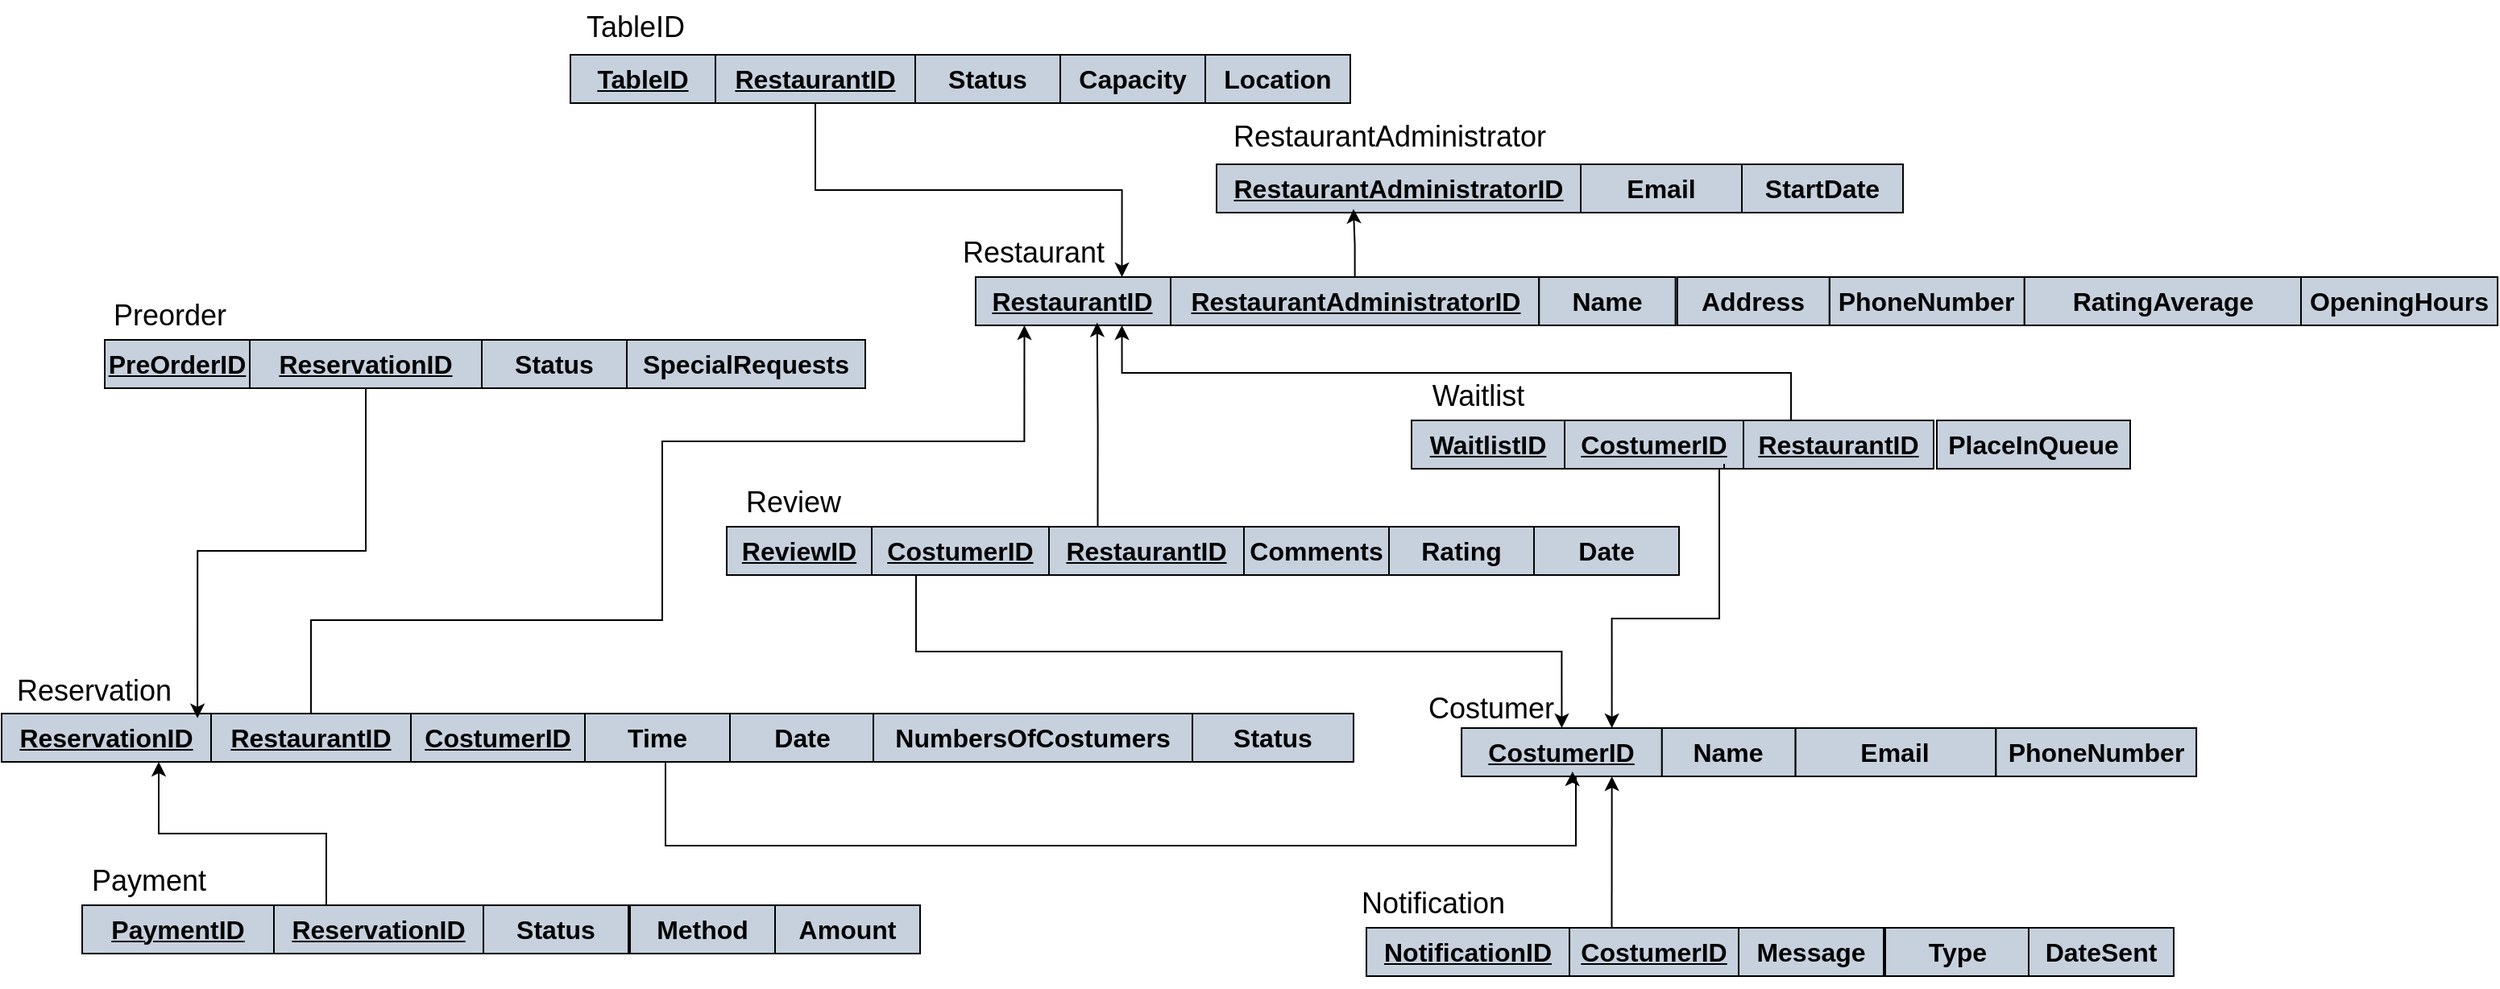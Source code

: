 <mxfile version="24.9.3">
  <diagram name="Page-1" id="Ryj9yUZ8EQG5fLTxCSdR">
    <mxGraphModel dx="2524" dy="738" grid="0" gridSize="10" guides="1" tooltips="1" connect="1" arrows="1" fold="1" page="1" pageScale="1" pageWidth="850" pageHeight="1100" math="0" shadow="0">
      <root>
        <mxCell id="0" />
        <mxCell id="1" parent="0" />
        <mxCell id="xWfjn0e1hHcwTTaFBlyH-46" value="" style="group" parent="1" vertex="1" connectable="0">
          <mxGeometry x="-463" y="80" width="479" height="60" as="geometry" />
        </mxCell>
        <mxCell id="xWfjn0e1hHcwTTaFBlyH-38" value="" style="group" parent="xWfjn0e1hHcwTTaFBlyH-46" vertex="1" connectable="0">
          <mxGeometry x="-5" y="-3" width="360" height="60" as="geometry" />
        </mxCell>
        <mxCell id="xWfjn0e1hHcwTTaFBlyH-40" value="&lt;u&gt;&lt;b&gt;&lt;font style=&quot;font-size: 16px;&quot;&gt;TableID&lt;/font&gt;&lt;/b&gt;&lt;/u&gt;" style="rounded=0;whiteSpace=wrap;html=1;fillColor=#C6D1DD;" parent="xWfjn0e1hHcwTTaFBlyH-38" vertex="1">
          <mxGeometry y="30" width="90" height="30" as="geometry" />
        </mxCell>
        <mxCell id="xWfjn0e1hHcwTTaFBlyH-41" value="&lt;u&gt;&lt;b&gt;&lt;font style=&quot;font-size: 16px;&quot;&gt;RestaurantID&lt;/font&gt;&lt;/b&gt;&lt;/u&gt;" style="rounded=0;whiteSpace=wrap;html=1;fillColor=#C6D1DD;" parent="xWfjn0e1hHcwTTaFBlyH-38" vertex="1">
          <mxGeometry x="90" y="30" width="124" height="30" as="geometry" />
        </mxCell>
        <mxCell id="xWfjn0e1hHcwTTaFBlyH-42" value="&lt;b&gt;&lt;font style=&quot;font-size: 16px;&quot;&gt;Status&lt;/font&gt;&lt;/b&gt;" style="rounded=0;whiteSpace=wrap;html=1;fillColor=#C6D1DD;" parent="xWfjn0e1hHcwTTaFBlyH-38" vertex="1">
          <mxGeometry x="214" y="30" width="90" height="30" as="geometry" />
        </mxCell>
        <mxCell id="xWfjn0e1hHcwTTaFBlyH-44" value="&lt;b&gt;&lt;font style=&quot;font-size: 16px;&quot;&gt;Capacity&lt;/font&gt;&lt;/b&gt;" style="rounded=0;whiteSpace=wrap;html=1;fillColor=#C6D1DD;" parent="xWfjn0e1hHcwTTaFBlyH-38" vertex="1">
          <mxGeometry x="304" y="30" width="90" height="30" as="geometry" />
        </mxCell>
        <mxCell id="xWfjn0e1hHcwTTaFBlyH-39" value="&lt;font style=&quot;font-size: 18px;&quot;&gt;TableID&lt;/font&gt;" style="text;html=1;align=center;verticalAlign=middle;resizable=0;points=[];autosize=1;strokeColor=none;fillColor=none;" parent="xWfjn0e1hHcwTTaFBlyH-38" vertex="1">
          <mxGeometry y="-4" width="79" height="34" as="geometry" />
        </mxCell>
        <mxCell id="xWfjn0e1hHcwTTaFBlyH-45" value="&lt;b&gt;&lt;font style=&quot;font-size: 16px;&quot;&gt;Location&lt;/font&gt;&lt;/b&gt;" style="rounded=0;whiteSpace=wrap;html=1;fillColor=#C6D1DD;" parent="xWfjn0e1hHcwTTaFBlyH-46" vertex="1">
          <mxGeometry x="389" y="27" width="90" height="30" as="geometry" />
        </mxCell>
        <mxCell id="AlLR8Mi9veF4PQIQg-oo-29" value="" style="group" parent="1" vertex="1" connectable="0">
          <mxGeometry x="-371" y="370" width="591" height="60" as="geometry" />
        </mxCell>
        <mxCell id="AlLR8Mi9veF4PQIQg-oo-13" value="" style="group" parent="AlLR8Mi9veF4PQIQg-oo-29" vertex="1" connectable="0">
          <mxGeometry width="450" height="60" as="geometry" />
        </mxCell>
        <mxCell id="AlLR8Mi9veF4PQIQg-oo-14" value="" style="group" parent="AlLR8Mi9veF4PQIQg-oo-13" vertex="1" connectable="0">
          <mxGeometry width="360" height="60" as="geometry" />
        </mxCell>
        <mxCell id="AlLR8Mi9veF4PQIQg-oo-15" value="&lt;font style=&quot;font-size: 18px;&quot;&gt;Review&lt;/font&gt;" style="text;html=1;align=center;verticalAlign=middle;resizable=0;points=[];autosize=1;strokeColor=none;fillColor=none;" parent="AlLR8Mi9veF4PQIQg-oo-14" vertex="1">
          <mxGeometry x="2" y="-2" width="77" height="34" as="geometry" />
        </mxCell>
        <mxCell id="AlLR8Mi9veF4PQIQg-oo-16" value="&lt;u&gt;&lt;b&gt;&lt;font style=&quot;font-size: 16px;&quot;&gt;ReviewID&lt;/font&gt;&lt;/b&gt;&lt;/u&gt;" style="rounded=0;whiteSpace=wrap;html=1;fillColor=#C6D1DD;" parent="AlLR8Mi9veF4PQIQg-oo-14" vertex="1">
          <mxGeometry y="30" width="90" height="30" as="geometry" />
        </mxCell>
        <mxCell id="AlLR8Mi9veF4PQIQg-oo-17" value="&lt;u&gt;&lt;b&gt;&lt;font style=&quot;font-size: 16px;&quot;&gt;CostumerID&lt;/font&gt;&lt;/b&gt;&lt;/u&gt;" style="rounded=0;whiteSpace=wrap;html=1;fillColor=#C6D1DD;" parent="AlLR8Mi9veF4PQIQg-oo-14" vertex="1">
          <mxGeometry x="90" y="30" width="110" height="30" as="geometry" />
        </mxCell>
        <mxCell id="AlLR8Mi9veF4PQIQg-oo-18" value="&lt;u&gt;&lt;b&gt;&lt;font style=&quot;font-size: 16px;&quot;&gt;RestaurantID&lt;/font&gt;&lt;/b&gt;&lt;/u&gt;" style="rounded=0;whiteSpace=wrap;html=1;fillColor=#C6D1DD;" parent="AlLR8Mi9veF4PQIQg-oo-14" vertex="1">
          <mxGeometry x="200" y="30" width="121" height="30" as="geometry" />
        </mxCell>
        <mxCell id="AlLR8Mi9veF4PQIQg-oo-19" value="&lt;b&gt;&lt;font style=&quot;font-size: 16px;&quot;&gt;Comments&lt;/font&gt;&lt;/b&gt;" style="rounded=0;whiteSpace=wrap;html=1;fillColor=#C6D1DD;" parent="AlLR8Mi9veF4PQIQg-oo-13" vertex="1">
          <mxGeometry x="321" y="30" width="90" height="30" as="geometry" />
        </mxCell>
        <mxCell id="AlLR8Mi9veF4PQIQg-oo-20" value="&lt;b&gt;&lt;font style=&quot;font-size: 16px;&quot;&gt;Rating&lt;/font&gt;&lt;/b&gt;" style="rounded=0;whiteSpace=wrap;html=1;fillColor=#C6D1DD;" parent="AlLR8Mi9veF4PQIQg-oo-29" vertex="1">
          <mxGeometry x="411" y="30" width="90" height="30" as="geometry" />
        </mxCell>
        <mxCell id="AlLR8Mi9veF4PQIQg-oo-28" value="&lt;b&gt;&lt;font style=&quot;font-size: 16px;&quot;&gt;Date&lt;/font&gt;&lt;/b&gt;" style="rounded=0;whiteSpace=wrap;html=1;fillColor=#C6D1DD;" parent="AlLR8Mi9veF4PQIQg-oo-29" vertex="1">
          <mxGeometry x="501" y="30" width="90" height="30" as="geometry" />
        </mxCell>
        <mxCell id="bmBi3C2C3GRsxxOYo_EL-12" value="" style="group" parent="1" vertex="1" connectable="0">
          <mxGeometry x="-771" y="605" width="520" height="60" as="geometry" />
        </mxCell>
        <mxCell id="AlLR8Mi9veF4PQIQg-oo-2" value="" style="group" parent="bmBi3C2C3GRsxxOYo_EL-12" vertex="1" connectable="0">
          <mxGeometry width="360" height="60" as="geometry" />
        </mxCell>
        <mxCell id="AlLR8Mi9veF4PQIQg-oo-3" value="&lt;font style=&quot;font-size: 18px;&quot;&gt;Payment&lt;/font&gt;" style="text;html=1;align=center;verticalAlign=middle;resizable=0;points=[];autosize=1;strokeColor=none;fillColor=none;" parent="AlLR8Mi9veF4PQIQg-oo-2" vertex="1">
          <mxGeometry x="-4" y="-2" width="89" height="34" as="geometry" />
        </mxCell>
        <mxCell id="AlLR8Mi9veF4PQIQg-oo-4" value="&lt;u&gt;&lt;b&gt;&lt;font style=&quot;font-size: 16px;&quot;&gt;PaymentID&lt;/font&gt;&lt;/b&gt;&lt;/u&gt;" style="rounded=0;whiteSpace=wrap;html=1;fillColor=#C6D1DD;" parent="AlLR8Mi9veF4PQIQg-oo-2" vertex="1">
          <mxGeometry y="30" width="119" height="30" as="geometry" />
        </mxCell>
        <mxCell id="AlLR8Mi9veF4PQIQg-oo-5" value="&lt;u&gt;&lt;b&gt;&lt;font style=&quot;font-size: 16px;&quot;&gt;ReservationID&lt;/font&gt;&lt;/b&gt;&lt;/u&gt;" style="rounded=0;whiteSpace=wrap;html=1;fillColor=#C6D1DD;" parent="AlLR8Mi9veF4PQIQg-oo-2" vertex="1">
          <mxGeometry x="119" y="30" width="130" height="30" as="geometry" />
        </mxCell>
        <mxCell id="AlLR8Mi9veF4PQIQg-oo-6" value="&lt;b&gt;&lt;font style=&quot;font-size: 16px;&quot;&gt;Status&lt;/font&gt;&lt;/b&gt;" style="rounded=0;whiteSpace=wrap;html=1;fillColor=#C6D1DD;" parent="AlLR8Mi9veF4PQIQg-oo-2" vertex="1">
          <mxGeometry x="249" y="30" width="90" height="30" as="geometry" />
        </mxCell>
        <mxCell id="AlLR8Mi9veF4PQIQg-oo-8" value="&lt;b&gt;&lt;font style=&quot;font-size: 16px;&quot;&gt;Amount&lt;/font&gt;&lt;/b&gt;" style="rounded=0;whiteSpace=wrap;html=1;fillColor=#C6D1DD;" parent="bmBi3C2C3GRsxxOYo_EL-12" vertex="1">
          <mxGeometry x="430" y="30" width="90" height="30" as="geometry" />
        </mxCell>
        <mxCell id="AlLR8Mi9veF4PQIQg-oo-7" value="&lt;b&gt;&lt;font style=&quot;font-size: 16px;&quot;&gt;Method&lt;/font&gt;&lt;/b&gt;" style="rounded=0;whiteSpace=wrap;html=1;fillColor=#C6D1DD;" parent="bmBi3C2C3GRsxxOYo_EL-12" vertex="1">
          <mxGeometry x="340" y="30" width="90" height="30" as="geometry" />
        </mxCell>
        <mxCell id="bmBi3C2C3GRsxxOYo_EL-14" value="" style="group" parent="1" vertex="1" connectable="0">
          <mxGeometry x="24" y="619" width="503" height="67" as="geometry" />
        </mxCell>
        <mxCell id="AlLR8Mi9veF4PQIQg-oo-21" value="" style="group" parent="bmBi3C2C3GRsxxOYo_EL-14" vertex="1" connectable="0">
          <mxGeometry x="2" width="450" height="67" as="geometry" />
        </mxCell>
        <mxCell id="AlLR8Mi9veF4PQIQg-oo-22" value="" style="group" parent="AlLR8Mi9veF4PQIQg-oo-21" vertex="1" connectable="0">
          <mxGeometry width="360" height="67" as="geometry" />
        </mxCell>
        <mxCell id="bmBi3C2C3GRsxxOYo_EL-55" value="" style="group" parent="AlLR8Mi9veF4PQIQg-oo-22" vertex="1" connectable="0">
          <mxGeometry x="-13" y="-2" width="334" height="62" as="geometry" />
        </mxCell>
        <mxCell id="AlLR8Mi9veF4PQIQg-oo-23" value="&lt;font style=&quot;font-size: 18px;&quot;&gt;Notification&lt;/font&gt;" style="text;html=1;align=center;verticalAlign=middle;resizable=0;points=[];autosize=1;strokeColor=none;fillColor=none;" parent="bmBi3C2C3GRsxxOYo_EL-55" vertex="1">
          <mxGeometry width="107" height="34" as="geometry" />
        </mxCell>
        <mxCell id="AlLR8Mi9veF4PQIQg-oo-24" value="&lt;u&gt;&lt;b&gt;&lt;font style=&quot;font-size: 16px;&quot;&gt;NotificationID&lt;/font&gt;&lt;/b&gt;&lt;/u&gt;" style="rounded=0;whiteSpace=wrap;html=1;fillColor=#C6D1DD;" parent="bmBi3C2C3GRsxxOYo_EL-55" vertex="1">
          <mxGeometry x="13" y="32" width="126" height="30" as="geometry" />
        </mxCell>
        <mxCell id="AlLR8Mi9veF4PQIQg-oo-25" value="&lt;u&gt;&lt;b&gt;&lt;font style=&quot;font-size: 16px;&quot;&gt;CostumerID&lt;/font&gt;&lt;/b&gt;&lt;/u&gt;" style="rounded=0;whiteSpace=wrap;html=1;fillColor=#C6D1DD;" parent="bmBi3C2C3GRsxxOYo_EL-55" vertex="1">
          <mxGeometry x="139" y="32" width="105" height="30" as="geometry" />
        </mxCell>
        <mxCell id="AlLR8Mi9veF4PQIQg-oo-26" value="&lt;b&gt;&lt;font style=&quot;font-size: 16px;&quot;&gt;Message&lt;/font&gt;&lt;/b&gt;" style="rounded=0;whiteSpace=wrap;html=1;fillColor=#C6D1DD;" parent="bmBi3C2C3GRsxxOYo_EL-55" vertex="1">
          <mxGeometry x="244" y="32" width="90" height="30" as="geometry" />
        </mxCell>
        <mxCell id="AlLR8Mi9veF4PQIQg-oo-27" value="&lt;b&gt;&lt;font style=&quot;font-size: 16px;&quot;&gt;Type&lt;/font&gt;&lt;/b&gt;" style="rounded=0;whiteSpace=wrap;html=1;fillColor=#C6D1DD;" parent="AlLR8Mi9veF4PQIQg-oo-21" vertex="1">
          <mxGeometry x="322" y="30" width="90" height="30" as="geometry" />
        </mxCell>
        <mxCell id="AlLR8Mi9veF4PQIQg-oo-30" value="&lt;b&gt;&lt;font style=&quot;font-size: 16px;&quot;&gt;DateSent&lt;/font&gt;&lt;/b&gt;" style="rounded=0;whiteSpace=wrap;html=1;fillColor=#C6D1DD;" parent="bmBi3C2C3GRsxxOYo_EL-14" vertex="1">
          <mxGeometry x="413" y="30" width="90" height="30" as="geometry" />
        </mxCell>
        <mxCell id="bmBi3C2C3GRsxxOYo_EL-23" value="" style="group" parent="1" vertex="1" connectable="0">
          <mxGeometry x="73.995" y="493" width="467.055" height="62" as="geometry" />
        </mxCell>
        <mxCell id="xWfjn0e1hHcwTTaFBlyH-3" value="&lt;font style=&quot;font-size: 18px;&quot;&gt;Costumer&lt;/font&gt;" style="text;html=1;align=center;verticalAlign=middle;resizable=1;points=[];autosize=1;strokeColor=none;fillColor=none;container=0;movable=1;rotatable=1;deletable=1;editable=1;locked=0;connectable=1;" parent="bmBi3C2C3GRsxxOYo_EL-23" vertex="1">
          <mxGeometry x="-19" y="3" width="96" height="34" as="geometry" />
        </mxCell>
        <mxCell id="xWfjn0e1hHcwTTaFBlyH-29" value="&lt;u&gt;&lt;b&gt;&lt;font style=&quot;font-size: 16px;&quot;&gt;CostumerID&lt;/font&gt;&lt;/b&gt;&lt;/u&gt;" style="rounded=0;whiteSpace=wrap;html=1;fillColor=#C6D1DD;container=0;movable=1;resizable=1;rotatable=1;deletable=1;editable=1;locked=0;connectable=1;" parent="bmBi3C2C3GRsxxOYo_EL-23" vertex="1">
          <mxGeometry x="11.055" y="32" width="124.364" height="30" as="geometry" />
        </mxCell>
        <mxCell id="xWfjn0e1hHcwTTaFBlyH-30" value="&lt;b&gt;&lt;font style=&quot;font-size: 16px;&quot;&gt;Name&lt;/font&gt;&lt;/b&gt;" style="rounded=0;whiteSpace=wrap;html=1;fillColor=#C6D1DD;container=0;movable=1;resizable=1;rotatable=1;deletable=1;editable=1;locked=0;connectable=1;" parent="bmBi3C2C3GRsxxOYo_EL-23" vertex="1">
          <mxGeometry x="135.418" y="32" width="82.909" height="30" as="geometry" />
        </mxCell>
        <mxCell id="xWfjn0e1hHcwTTaFBlyH-31" value="&lt;b&gt;&lt;font style=&quot;font-size: 16px;&quot;&gt;Email&lt;/font&gt;&lt;/b&gt;" style="rounded=0;whiteSpace=wrap;html=1;fillColor=#C6D1DD;container=0;movable=1;resizable=1;rotatable=1;deletable=1;editable=1;locked=0;connectable=1;" parent="bmBi3C2C3GRsxxOYo_EL-23" vertex="1">
          <mxGeometry x="218.327" y="32" width="124.364" height="30" as="geometry" />
        </mxCell>
        <mxCell id="xWfjn0e1hHcwTTaFBlyH-33" value="&lt;b&gt;&lt;font style=&quot;font-size: 16px;&quot;&gt;PhoneNumber&lt;/font&gt;&lt;/b&gt;" style="rounded=0;whiteSpace=wrap;html=1;fillColor=#C6D1DD;container=0;movable=1;resizable=1;rotatable=1;deletable=1;editable=1;locked=0;connectable=1;" parent="bmBi3C2C3GRsxxOYo_EL-23" vertex="1">
          <mxGeometry x="342.691" y="32" width="124.364" height="30" as="geometry" />
        </mxCell>
        <mxCell id="bmBi3C2C3GRsxxOYo_EL-34" value="" style="group" parent="1" vertex="1" connectable="0">
          <mxGeometry x="-236" y="213" width="964" height="159" as="geometry" />
        </mxCell>
        <mxCell id="bmBi3C2C3GRsxxOYo_EL-24" value="" style="group" parent="bmBi3C2C3GRsxxOYo_EL-34" vertex="1" connectable="0">
          <mxGeometry x="2" width="897" height="159" as="geometry" />
        </mxCell>
        <mxCell id="bmBi3C2C3GRsxxOYo_EL-25" value="&lt;font style=&quot;font-size: 18px;&quot;&gt;Restaurant&lt;/font&gt;" style="text;html=1;align=center;verticalAlign=middle;resizable=0;points=[];autosize=1;strokeColor=none;fillColor=none;container=0;" parent="bmBi3C2C3GRsxxOYo_EL-24" vertex="1">
          <mxGeometry width="106" height="34" as="geometry" />
        </mxCell>
        <mxCell id="bmBi3C2C3GRsxxOYo_EL-26" value="" style="group;fillColor=#C6D1DD;container=0;" parent="bmBi3C2C3GRsxxOYo_EL-24" vertex="1" connectable="0">
          <mxGeometry x="17.483" y="32" width="879.517" height="30" as="geometry" />
        </mxCell>
        <mxCell id="bmBi3C2C3GRsxxOYo_EL-27" value="&lt;u&gt;&lt;b&gt;&lt;font style=&quot;font-size: 16px;&quot;&gt;RestaurantID&lt;/font&gt;&lt;/b&gt;&lt;/u&gt;" style="rounded=0;whiteSpace=wrap;html=1;fillColor=#C6D1DD;container=0;" parent="bmBi3C2C3GRsxxOYo_EL-24" vertex="1">
          <mxGeometry x="17.483" y="32" width="121.034" height="30" as="geometry" />
        </mxCell>
        <mxCell id="bmBi3C2C3GRsxxOYo_EL-28" value="&lt;u&gt;&lt;font style=&quot;font-size: 16px;&quot;&gt;&lt;b&gt;RestaurantAdministratorID&lt;/b&gt;&lt;/font&gt;&lt;/u&gt;" style="rounded=0;whiteSpace=wrap;html=1;fillColor=#C6D1DD;container=0;" parent="bmBi3C2C3GRsxxOYo_EL-24" vertex="1">
          <mxGeometry x="138.517" y="32" width="228.621" height="30" as="geometry" />
        </mxCell>
        <mxCell id="bmBi3C2C3GRsxxOYo_EL-29" value="&lt;b&gt;&lt;font style=&quot;font-size: 16px;&quot;&gt;Name&lt;/font&gt;&lt;/b&gt;" style="rounded=0;whiteSpace=wrap;html=1;fillColor=#C6D1DD;container=0;" parent="bmBi3C2C3GRsxxOYo_EL-24" vertex="1">
          <mxGeometry x="367.14" y="32" width="84.673" height="30" as="geometry" />
        </mxCell>
        <mxCell id="bmBi3C2C3GRsxxOYo_EL-30" value="&lt;b&gt;&lt;font style=&quot;font-size: 16px;&quot;&gt;PhoneNumber&lt;/font&gt;&lt;/b&gt;" style="rounded=0;whiteSpace=wrap;html=1;fillColor=#C6D1DD;container=0;" parent="bmBi3C2C3GRsxxOYo_EL-24" vertex="1">
          <mxGeometry x="547.366" y="32" width="121.034" height="30" as="geometry" />
        </mxCell>
        <mxCell id="bmBi3C2C3GRsxxOYo_EL-31" value="&lt;b&gt;&lt;font style=&quot;font-size: 16px;&quot;&gt;RatingAverage&lt;/font&gt;&lt;/b&gt;" style="rounded=0;whiteSpace=wrap;html=1;fillColor=#C6D1DD;container=0;" parent="bmBi3C2C3GRsxxOYo_EL-24" vertex="1">
          <mxGeometry x="668.401" y="32" width="173.483" height="30" as="geometry" />
        </mxCell>
        <mxCell id="bmBi3C2C3GRsxxOYo_EL-33" value="&lt;font style=&quot;font-size: 16px;&quot;&gt;&lt;b&gt;Address&lt;/b&gt;&lt;/font&gt;" style="rounded=0;whiteSpace=wrap;html=1;fillColor=#C6D1DD;container=0;" parent="bmBi3C2C3GRsxxOYo_EL-24" vertex="1">
          <mxGeometry x="452.952" y="32" width="94.412" height="30" as="geometry" />
        </mxCell>
        <mxCell id="ahYQid_kACKRDKaUdBpu-9" value="" style="group" parent="bmBi3C2C3GRsxxOYo_EL-24" vertex="1" connectable="0">
          <mxGeometry x="288" y="91" width="430" height="68" as="geometry" />
        </mxCell>
        <mxCell id="ahYQid_kACKRDKaUdBpu-10" value="&lt;font style=&quot;font-size: 18px;&quot;&gt;Waitlist&lt;/font&gt;" style="text;html=1;align=center;verticalAlign=middle;resizable=0;points=[];autosize=1;strokeColor=none;fillColor=none;" parent="ahYQid_kACKRDKaUdBpu-9" vertex="1">
          <mxGeometry x="3" y="-2" width="75" height="34" as="geometry" />
        </mxCell>
        <mxCell id="ahYQid_kACKRDKaUdBpu-11" value="&lt;u&gt;&lt;b&gt;&lt;font style=&quot;font-size: 16px;&quot;&gt;WaitlistID&lt;/font&gt;&lt;/b&gt;&lt;/u&gt;" style="rounded=0;whiteSpace=wrap;html=1;fillColor=#C6D1DD;" parent="ahYQid_kACKRDKaUdBpu-9" vertex="1">
          <mxGeometry y="30" width="95" height="30" as="geometry" />
        </mxCell>
        <mxCell id="ahYQid_kACKRDKaUdBpu-12" value="&lt;u&gt;&lt;b&gt;&lt;font style=&quot;font-size: 16px;&quot;&gt;CostumerID&lt;/font&gt;&lt;/b&gt;&lt;/u&gt;" style="rounded=0;whiteSpace=wrap;html=1;fillColor=#C6D1DD;" parent="ahYQid_kACKRDKaUdBpu-9" vertex="1">
          <mxGeometry x="95" y="30" width="111" height="30" as="geometry" />
        </mxCell>
        <mxCell id="ahYQid_kACKRDKaUdBpu-13" value="&lt;u&gt;&lt;b&gt;&lt;font style=&quot;font-size: 16px;&quot;&gt;RestaurantID&lt;/font&gt;&lt;/b&gt;&lt;/u&gt;" style="rounded=0;whiteSpace=wrap;html=1;fillColor=#C6D1DD;" parent="ahYQid_kACKRDKaUdBpu-9" vertex="1">
          <mxGeometry x="206" y="30" width="118" height="30" as="geometry" />
        </mxCell>
        <mxCell id="ahYQid_kACKRDKaUdBpu-14" value="&lt;b&gt;&lt;font style=&quot;font-size: 16px;&quot;&gt;PlaceInQueue&lt;/font&gt;&lt;/b&gt;" style="rounded=0;whiteSpace=wrap;html=1;fillColor=#C6D1DD;" parent="ahYQid_kACKRDKaUdBpu-9" vertex="1">
          <mxGeometry x="326" y="30" width="120" height="30" as="geometry" />
        </mxCell>
        <mxCell id="bmBi3C2C3GRsxxOYo_EL-60" style="edgeStyle=orthogonalEdgeStyle;rounded=0;orthogonalLoop=1;jettySize=auto;html=1;exitX=0.25;exitY=0;exitDx=0;exitDy=0;entryX=0.75;entryY=1;entryDx=0;entryDy=0;" parent="bmBi3C2C3GRsxxOYo_EL-24" source="ahYQid_kACKRDKaUdBpu-13" target="bmBi3C2C3GRsxxOYo_EL-27" edge="1">
          <mxGeometry relative="1" as="geometry" />
        </mxCell>
        <mxCell id="bmBi3C2C3GRsxxOYo_EL-32" value="&lt;b&gt;&lt;font style=&quot;font-size: 16px;&quot;&gt;OpeningHours&lt;/font&gt;&lt;/b&gt;" style="rounded=0;whiteSpace=wrap;html=1;fillColor=#C6D1DD;container=0;" parent="bmBi3C2C3GRsxxOYo_EL-34" vertex="1">
          <mxGeometry x="842" y="32" width="122" height="30" as="geometry" />
        </mxCell>
        <mxCell id="bmBi3C2C3GRsxxOYo_EL-36" value="" style="group" parent="1" vertex="1" connectable="0">
          <mxGeometry x="-61" y="145" width="320" height="60" as="geometry" />
        </mxCell>
        <mxCell id="_LEKjg5DS7PEy9klWyhB-6" value="" style="group" parent="bmBi3C2C3GRsxxOYo_EL-36" vertex="1" connectable="0">
          <mxGeometry width="260" height="60" as="geometry" />
        </mxCell>
        <mxCell id="_LEKjg5DS7PEy9klWyhB-1" value="&lt;font style=&quot;font-size: 18px;&quot;&gt;RestaurantAdministrator&lt;/font&gt;" style="text;html=1;align=center;verticalAlign=middle;resizable=0;points=[];autosize=1;strokeColor=none;fillColor=none;" parent="_LEKjg5DS7PEy9klWyhB-6" vertex="1">
          <mxGeometry x="-5" y="-4" width="212" height="34" as="geometry" />
        </mxCell>
        <mxCell id="_LEKjg5DS7PEy9klWyhB-2" value="&lt;u&gt;&lt;b&gt;&lt;font style=&quot;font-size: 16px;&quot;&gt;RestaurantAdministratorID&lt;/font&gt;&lt;/b&gt;&lt;/u&gt;" style="rounded=0;whiteSpace=wrap;html=1;fillColor=#C6D1DD;" parent="_LEKjg5DS7PEy9klWyhB-6" vertex="1">
          <mxGeometry x="-6" y="30" width="226" height="30" as="geometry" />
        </mxCell>
        <mxCell id="_LEKjg5DS7PEy9klWyhB-3" value="&lt;b&gt;&lt;font style=&quot;font-size: 16px;&quot;&gt;Email&lt;/font&gt;&lt;/b&gt;" style="rounded=0;whiteSpace=wrap;html=1;fillColor=#C6D1DD;" parent="bmBi3C2C3GRsxxOYo_EL-36" vertex="1">
          <mxGeometry x="220" y="30" width="100" height="30" as="geometry" />
        </mxCell>
        <mxCell id="bmBi3C2C3GRsxxOYo_EL-47" style="edgeStyle=orthogonalEdgeStyle;rounded=0;orthogonalLoop=1;jettySize=auto;html=1;exitX=0.5;exitY=1;exitDx=0;exitDy=0;entryX=0.75;entryY=0;entryDx=0;entryDy=0;" parent="1" source="xWfjn0e1hHcwTTaFBlyH-41" target="bmBi3C2C3GRsxxOYo_EL-27" edge="1">
          <mxGeometry relative="1" as="geometry" />
        </mxCell>
        <mxCell id="bmBi3C2C3GRsxxOYo_EL-48" style="edgeStyle=orthogonalEdgeStyle;rounded=0;orthogonalLoop=1;jettySize=auto;html=1;exitX=0.25;exitY=1;exitDx=0;exitDy=0;entryX=0.5;entryY=0;entryDx=0;entryDy=0;" parent="1" source="AlLR8Mi9veF4PQIQg-oo-17" target="xWfjn0e1hHcwTTaFBlyH-29" edge="1">
          <mxGeometry relative="1" as="geometry" />
        </mxCell>
        <mxCell id="bmBi3C2C3GRsxxOYo_EL-56" style="edgeStyle=orthogonalEdgeStyle;rounded=0;orthogonalLoop=1;jettySize=auto;html=1;exitX=0.25;exitY=0;exitDx=0;exitDy=0;entryX=0.75;entryY=1;entryDx=0;entryDy=0;" parent="1" source="AlLR8Mi9veF4PQIQg-oo-25" target="xWfjn0e1hHcwTTaFBlyH-29" edge="1">
          <mxGeometry relative="1" as="geometry" />
        </mxCell>
        <mxCell id="bmBi3C2C3GRsxxOYo_EL-59" style="edgeStyle=orthogonalEdgeStyle;rounded=0;orthogonalLoop=1;jettySize=auto;html=1;exitX=0.892;exitY=0.9;exitDx=0;exitDy=0;entryX=0.75;entryY=0;entryDx=0;entryDy=0;exitPerimeter=0;" parent="1" source="ahYQid_kACKRDKaUdBpu-12" target="xWfjn0e1hHcwTTaFBlyH-29" edge="1">
          <mxGeometry relative="1" as="geometry">
            <Array as="points">
              <mxPoint x="248" y="364" />
              <mxPoint x="245" y="364" />
              <mxPoint x="245" y="457" />
              <mxPoint x="178" y="457" />
            </Array>
          </mxGeometry>
        </mxCell>
        <mxCell id="bmBi3C2C3GRsxxOYo_EL-61" style="edgeStyle=orthogonalEdgeStyle;rounded=0;orthogonalLoop=1;jettySize=auto;html=1;exitX=0.25;exitY=0;exitDx=0;exitDy=0;entryX=0.623;entryY=0.94;entryDx=0;entryDy=0;entryPerimeter=0;" parent="1" source="AlLR8Mi9veF4PQIQg-oo-18" target="bmBi3C2C3GRsxxOYo_EL-27" edge="1">
          <mxGeometry relative="1" as="geometry" />
        </mxCell>
        <mxCell id="bmBi3C2C3GRsxxOYo_EL-62" value="" style="group" parent="1" vertex="1" connectable="0">
          <mxGeometry x="-821" y="485" width="739" height="63" as="geometry" />
        </mxCell>
        <mxCell id="bmBi3C2C3GRsxxOYo_EL-10" value="" style="group" parent="bmBi3C2C3GRsxxOYo_EL-62" vertex="1" connectable="0">
          <mxGeometry x="9" y="3" width="730" height="60" as="geometry" />
        </mxCell>
        <mxCell id="AlLR8Mi9veF4PQIQg-oo-11" value="" style="group" parent="bmBi3C2C3GRsxxOYo_EL-10" vertex="1" connectable="0">
          <mxGeometry width="590" height="60" as="geometry" />
        </mxCell>
        <mxCell id="xWfjn0e1hHcwTTaFBlyH-47" value="" style="group" parent="AlLR8Mi9veF4PQIQg-oo-11" vertex="1" connectable="0">
          <mxGeometry x="-9" y="-2" width="452" height="60" as="geometry" />
        </mxCell>
        <mxCell id="xWfjn0e1hHcwTTaFBlyH-48" value="" style="group" parent="xWfjn0e1hHcwTTaFBlyH-47" vertex="1" connectable="0">
          <mxGeometry width="362" height="60" as="geometry" />
        </mxCell>
        <mxCell id="xWfjn0e1hHcwTTaFBlyH-50" value="&lt;u&gt;&lt;font style=&quot;font-size: 16px;&quot;&gt;&lt;b&gt;ReservationID&lt;/b&gt;&lt;/font&gt;&lt;/u&gt;" style="rounded=0;whiteSpace=wrap;html=1;fillColor=#C6D1DD;" parent="xWfjn0e1hHcwTTaFBlyH-48" vertex="1">
          <mxGeometry y="30" width="130" height="30" as="geometry" />
        </mxCell>
        <mxCell id="xWfjn0e1hHcwTTaFBlyH-51" value="&lt;u&gt;&lt;font style=&quot;font-size: 16px;&quot;&gt;&lt;b&gt;RestaurantID&lt;/b&gt;&lt;/font&gt;&lt;/u&gt;" style="rounded=0;whiteSpace=wrap;html=1;fillColor=#C6D1DD;" parent="xWfjn0e1hHcwTTaFBlyH-48" vertex="1">
          <mxGeometry x="130" y="30" width="124" height="30" as="geometry" />
        </mxCell>
        <mxCell id="xWfjn0e1hHcwTTaFBlyH-52" value="&lt;u&gt;&lt;font style=&quot;font-size: 16px;&quot;&gt;&lt;b&gt;CostumerID&lt;/b&gt;&lt;/font&gt;&lt;/u&gt;" style="rounded=0;whiteSpace=wrap;html=1;fillColor=#C6D1DD;" parent="xWfjn0e1hHcwTTaFBlyH-48" vertex="1">
          <mxGeometry x="254" y="30" width="108" height="30" as="geometry" />
        </mxCell>
        <mxCell id="xWfjn0e1hHcwTTaFBlyH-53" value="&lt;b&gt;&lt;font style=&quot;font-size: 16px;&quot;&gt;Time&lt;/font&gt;&lt;/b&gt;" style="rounded=0;whiteSpace=wrap;html=1;fillColor=#C6D1DD;" parent="xWfjn0e1hHcwTTaFBlyH-47" vertex="1">
          <mxGeometry x="362" y="30" width="90" height="30" as="geometry" />
        </mxCell>
        <mxCell id="xWfjn0e1hHcwTTaFBlyH-54" value="&lt;b&gt;&lt;font style=&quot;font-size: 16px;&quot;&gt;Date&lt;/font&gt;&lt;/b&gt;" style="rounded=0;whiteSpace=wrap;html=1;fillColor=#C6D1DD;" parent="AlLR8Mi9veF4PQIQg-oo-11" vertex="1">
          <mxGeometry x="443" y="28" width="90" height="30" as="geometry" />
        </mxCell>
        <mxCell id="AlLR8Mi9veF4PQIQg-oo-10" value="&lt;b&gt;&lt;font style=&quot;font-size: 16px;&quot;&gt;NumbersOfCostumers&lt;/font&gt;&lt;/b&gt;" style="rounded=0;whiteSpace=wrap;html=1;fillColor=#C6D1DD;" parent="bmBi3C2C3GRsxxOYo_EL-10" vertex="1">
          <mxGeometry x="532" y="28" width="198" height="30" as="geometry" />
        </mxCell>
        <mxCell id="xWfjn0e1hHcwTTaFBlyH-49" value="&lt;font style=&quot;font-size: 18px;&quot;&gt;Reservation&lt;/font&gt;" style="text;html=1;align=center;verticalAlign=middle;resizable=0;points=[];autosize=1;strokeColor=none;fillColor=none;" parent="bmBi3C2C3GRsxxOYo_EL-62" vertex="1">
          <mxGeometry width="114" height="34" as="geometry" />
        </mxCell>
        <mxCell id="ahYQid_kACKRDKaUdBpu-1" value="" style="group" parent="1" vertex="1" connectable="0">
          <mxGeometry x="-757" y="254" width="472" height="62" as="geometry" />
        </mxCell>
        <mxCell id="ahYQid_kACKRDKaUdBpu-2" value="" style="group" parent="ahYQid_kACKRDKaUdBpu-1" vertex="1" connectable="0">
          <mxGeometry width="360" height="62" as="geometry" />
        </mxCell>
        <mxCell id="ahYQid_kACKRDKaUdBpu-3" value="&lt;font style=&quot;font-size: 18px;&quot;&gt;Preorder&lt;/font&gt;" style="text;html=1;align=center;verticalAlign=middle;resizable=0;points=[];autosize=1;strokeColor=none;fillColor=none;" parent="ahYQid_kACKRDKaUdBpu-2" vertex="1">
          <mxGeometry x="-4" y="-2" width="88" height="34" as="geometry" />
        </mxCell>
        <mxCell id="ahYQid_kACKRDKaUdBpu-4" value="&lt;u&gt;&lt;b&gt;&lt;font style=&quot;font-size: 16px;&quot;&gt;PreOrderID&lt;/font&gt;&lt;/b&gt;&lt;/u&gt;" style="rounded=0;whiteSpace=wrap;html=1;fillColor=#C6D1DD;" parent="ahYQid_kACKRDKaUdBpu-2" vertex="1">
          <mxGeometry y="30" width="90" height="30" as="geometry" />
        </mxCell>
        <mxCell id="ahYQid_kACKRDKaUdBpu-5" value="&lt;u&gt;&lt;b&gt;&lt;font style=&quot;font-size: 16px;&quot;&gt;ReservationID&lt;/font&gt;&lt;/b&gt;&lt;/u&gt;" style="rounded=0;whiteSpace=wrap;html=1;fillColor=#C6D1DD;" parent="ahYQid_kACKRDKaUdBpu-2" vertex="1">
          <mxGeometry x="90" y="30" width="144" height="30" as="geometry" />
        </mxCell>
        <mxCell id="ahYQid_kACKRDKaUdBpu-6" value="&lt;b&gt;&lt;font style=&quot;font-size: 16px;&quot;&gt;Status&lt;/font&gt;&lt;/b&gt;" style="rounded=0;whiteSpace=wrap;html=1;fillColor=#C6D1DD;" parent="ahYQid_kACKRDKaUdBpu-2" vertex="1">
          <mxGeometry x="234" y="30" width="90" height="30" as="geometry" />
        </mxCell>
        <mxCell id="ahYQid_kACKRDKaUdBpu-7" value="&lt;b&gt;&lt;font style=&quot;font-size: 16px;&quot;&gt;SpecialRequests&lt;/font&gt;&lt;/b&gt;" style="rounded=0;whiteSpace=wrap;html=1;fillColor=#C6D1DD;" parent="ahYQid_kACKRDKaUdBpu-1" vertex="1">
          <mxGeometry x="324" y="30" width="148" height="30" as="geometry" />
        </mxCell>
        <mxCell id="bmBi3C2C3GRsxxOYo_EL-64" style="edgeStyle=orthogonalEdgeStyle;rounded=0;orthogonalLoop=1;jettySize=auto;html=1;exitX=0.5;exitY=1;exitDx=0;exitDy=0;entryX=0.554;entryY=0.9;entryDx=0;entryDy=0;entryPerimeter=0;" parent="1" source="xWfjn0e1hHcwTTaFBlyH-52" target="xWfjn0e1hHcwTTaFBlyH-29" edge="1">
          <mxGeometry relative="1" as="geometry">
            <mxPoint x="151.238" y="633.19" as="targetPoint" />
            <Array as="points">
              <mxPoint x="-409" y="598" />
              <mxPoint x="156" y="598" />
              <mxPoint x="156" y="555" />
              <mxPoint x="154" y="555" />
            </Array>
          </mxGeometry>
        </mxCell>
        <mxCell id="bmBi3C2C3GRsxxOYo_EL-67" style="edgeStyle=orthogonalEdgeStyle;rounded=0;orthogonalLoop=1;jettySize=auto;html=1;exitX=0.5;exitY=0;exitDx=0;exitDy=0;entryX=0.376;entryY=0.924;entryDx=0;entryDy=0;entryPerimeter=0;" parent="1" source="bmBi3C2C3GRsxxOYo_EL-28" target="_LEKjg5DS7PEy9klWyhB-2" edge="1">
          <mxGeometry relative="1" as="geometry" />
        </mxCell>
        <mxCell id="bmBi3C2C3GRsxxOYo_EL-69" style="edgeStyle=orthogonalEdgeStyle;rounded=0;orthogonalLoop=1;jettySize=auto;html=1;exitX=0.5;exitY=1;exitDx=0;exitDy=0;entryX=0.935;entryY=0.095;entryDx=0;entryDy=0;entryPerimeter=0;" parent="1" source="ahYQid_kACKRDKaUdBpu-5" target="xWfjn0e1hHcwTTaFBlyH-50" edge="1">
          <mxGeometry relative="1" as="geometry" />
        </mxCell>
        <mxCell id="-WNG84d9UKhbwicELw42-1" style="edgeStyle=orthogonalEdgeStyle;rounded=0;orthogonalLoop=1;jettySize=auto;html=1;exitX=0.25;exitY=0;exitDx=0;exitDy=0;entryX=0.75;entryY=1;entryDx=0;entryDy=0;" parent="1" source="AlLR8Mi9veF4PQIQg-oo-5" target="xWfjn0e1hHcwTTaFBlyH-50" edge="1">
          <mxGeometry relative="1" as="geometry" />
        </mxCell>
        <mxCell id="YFUNEemHyFHbewMMBRnK-3" value="&lt;span style=&quot;font-size: 16px;&quot;&gt;&lt;b&gt;StartDate&lt;/b&gt;&lt;/span&gt;" style="rounded=0;whiteSpace=wrap;html=1;fillColor=#C6D1DD;" vertex="1" parent="1">
          <mxGeometry x="259" y="175" width="100" height="30" as="geometry" />
        </mxCell>
        <mxCell id="YFUNEemHyFHbewMMBRnK-4" style="edgeStyle=orthogonalEdgeStyle;rounded=0;orthogonalLoop=1;jettySize=auto;html=1;exitX=0.5;exitY=0;exitDx=0;exitDy=0;entryX=0.25;entryY=1;entryDx=0;entryDy=0;" edge="1" parent="1" source="xWfjn0e1hHcwTTaFBlyH-51" target="bmBi3C2C3GRsxxOYo_EL-27">
          <mxGeometry relative="1" as="geometry">
            <Array as="points">
              <mxPoint x="-629" y="458" />
              <mxPoint x="-411" y="458" />
              <mxPoint x="-411" y="347" />
              <mxPoint x="-186" y="347" />
            </Array>
          </mxGeometry>
        </mxCell>
        <mxCell id="YFUNEemHyFHbewMMBRnK-5" value="&lt;b&gt;&lt;font style=&quot;font-size: 16px;&quot;&gt;Status&lt;/font&gt;&lt;/b&gt;" style="rounded=0;whiteSpace=wrap;html=1;fillColor=#C6D1DD;" vertex="1" parent="1">
          <mxGeometry x="-82" y="516" width="100" height="30" as="geometry" />
        </mxCell>
      </root>
    </mxGraphModel>
  </diagram>
</mxfile>
